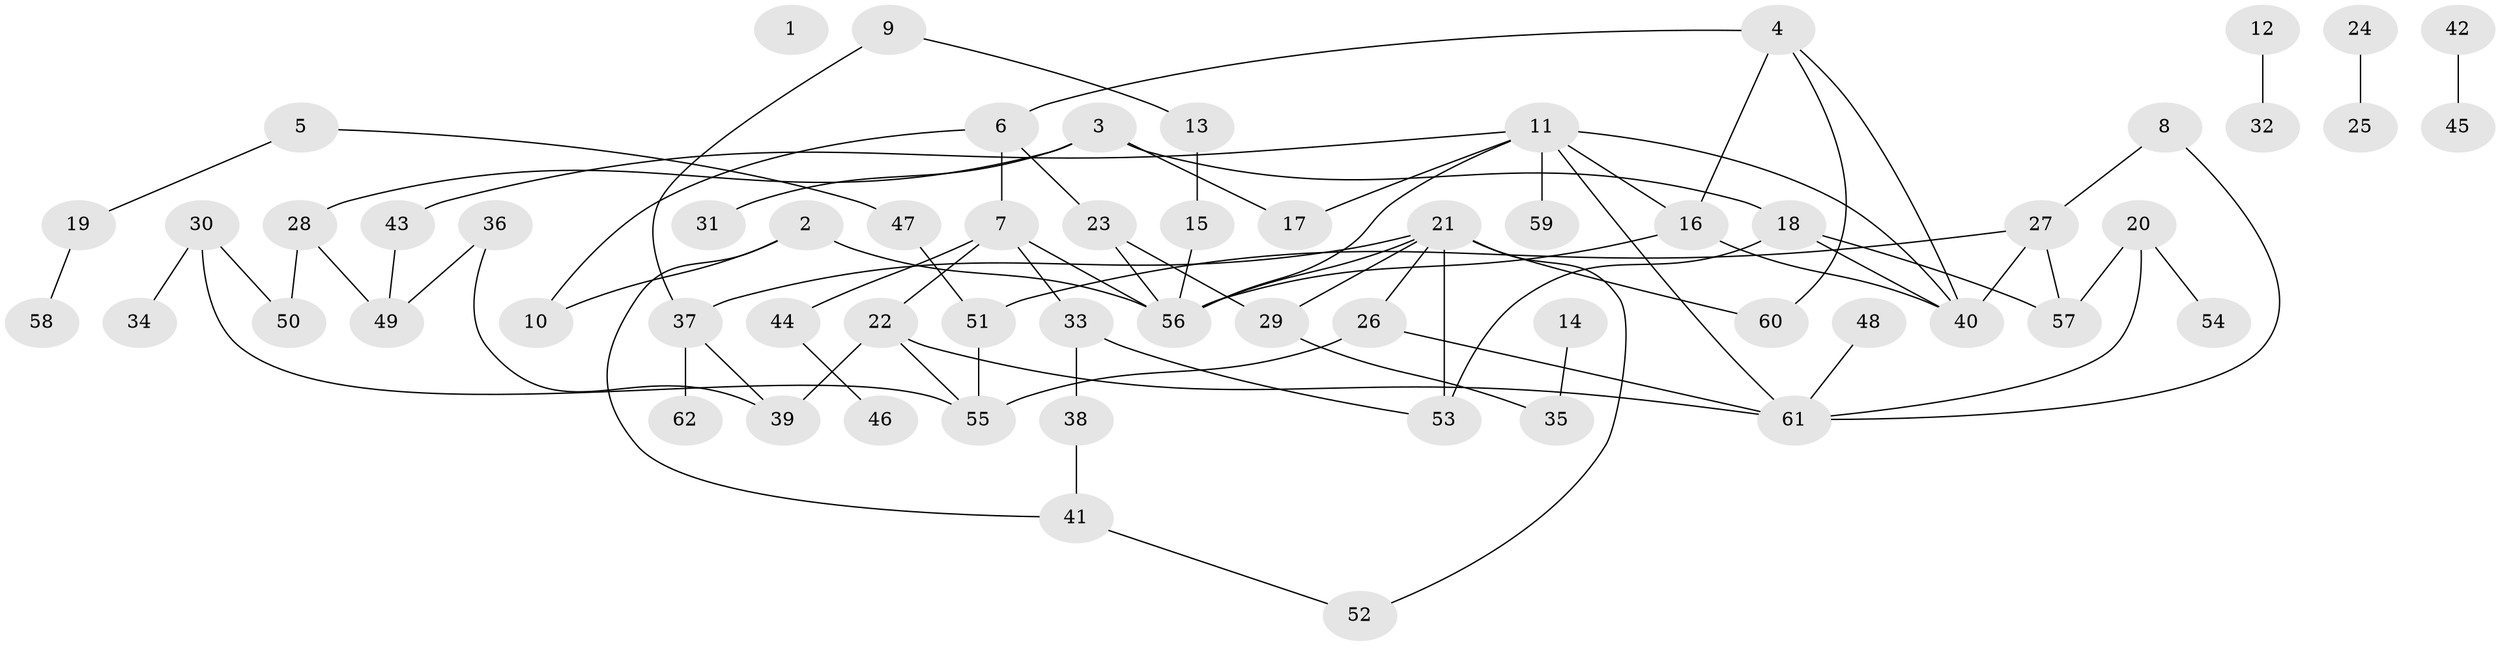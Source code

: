 // Generated by graph-tools (version 1.1) at 2025/13/03/09/25 04:13:04]
// undirected, 62 vertices, 82 edges
graph export_dot {
graph [start="1"]
  node [color=gray90,style=filled];
  1;
  2;
  3;
  4;
  5;
  6;
  7;
  8;
  9;
  10;
  11;
  12;
  13;
  14;
  15;
  16;
  17;
  18;
  19;
  20;
  21;
  22;
  23;
  24;
  25;
  26;
  27;
  28;
  29;
  30;
  31;
  32;
  33;
  34;
  35;
  36;
  37;
  38;
  39;
  40;
  41;
  42;
  43;
  44;
  45;
  46;
  47;
  48;
  49;
  50;
  51;
  52;
  53;
  54;
  55;
  56;
  57;
  58;
  59;
  60;
  61;
  62;
  2 -- 10;
  2 -- 41;
  2 -- 56;
  3 -- 17;
  3 -- 18;
  3 -- 28;
  3 -- 31;
  4 -- 6;
  4 -- 16;
  4 -- 40;
  4 -- 60;
  5 -- 19;
  5 -- 47;
  6 -- 7;
  6 -- 10;
  6 -- 23;
  7 -- 22;
  7 -- 33;
  7 -- 44;
  7 -- 56;
  8 -- 27;
  8 -- 61;
  9 -- 13;
  9 -- 37;
  11 -- 16;
  11 -- 17;
  11 -- 40;
  11 -- 43;
  11 -- 56;
  11 -- 59;
  11 -- 61;
  12 -- 32;
  13 -- 15;
  14 -- 35;
  15 -- 56;
  16 -- 40;
  16 -- 56;
  18 -- 40;
  18 -- 53;
  18 -- 57;
  19 -- 58;
  20 -- 54;
  20 -- 57;
  20 -- 61;
  21 -- 26;
  21 -- 29;
  21 -- 37;
  21 -- 52;
  21 -- 53;
  21 -- 56;
  21 -- 60;
  22 -- 39;
  22 -- 55;
  22 -- 61;
  23 -- 29;
  23 -- 56;
  24 -- 25;
  26 -- 55;
  26 -- 61;
  27 -- 40;
  27 -- 51;
  27 -- 57;
  28 -- 49;
  28 -- 50;
  29 -- 35;
  30 -- 34;
  30 -- 50;
  30 -- 55;
  33 -- 38;
  33 -- 53;
  36 -- 39;
  36 -- 49;
  37 -- 39;
  37 -- 62;
  38 -- 41;
  41 -- 52;
  42 -- 45;
  43 -- 49;
  44 -- 46;
  47 -- 51;
  48 -- 61;
  51 -- 55;
}
